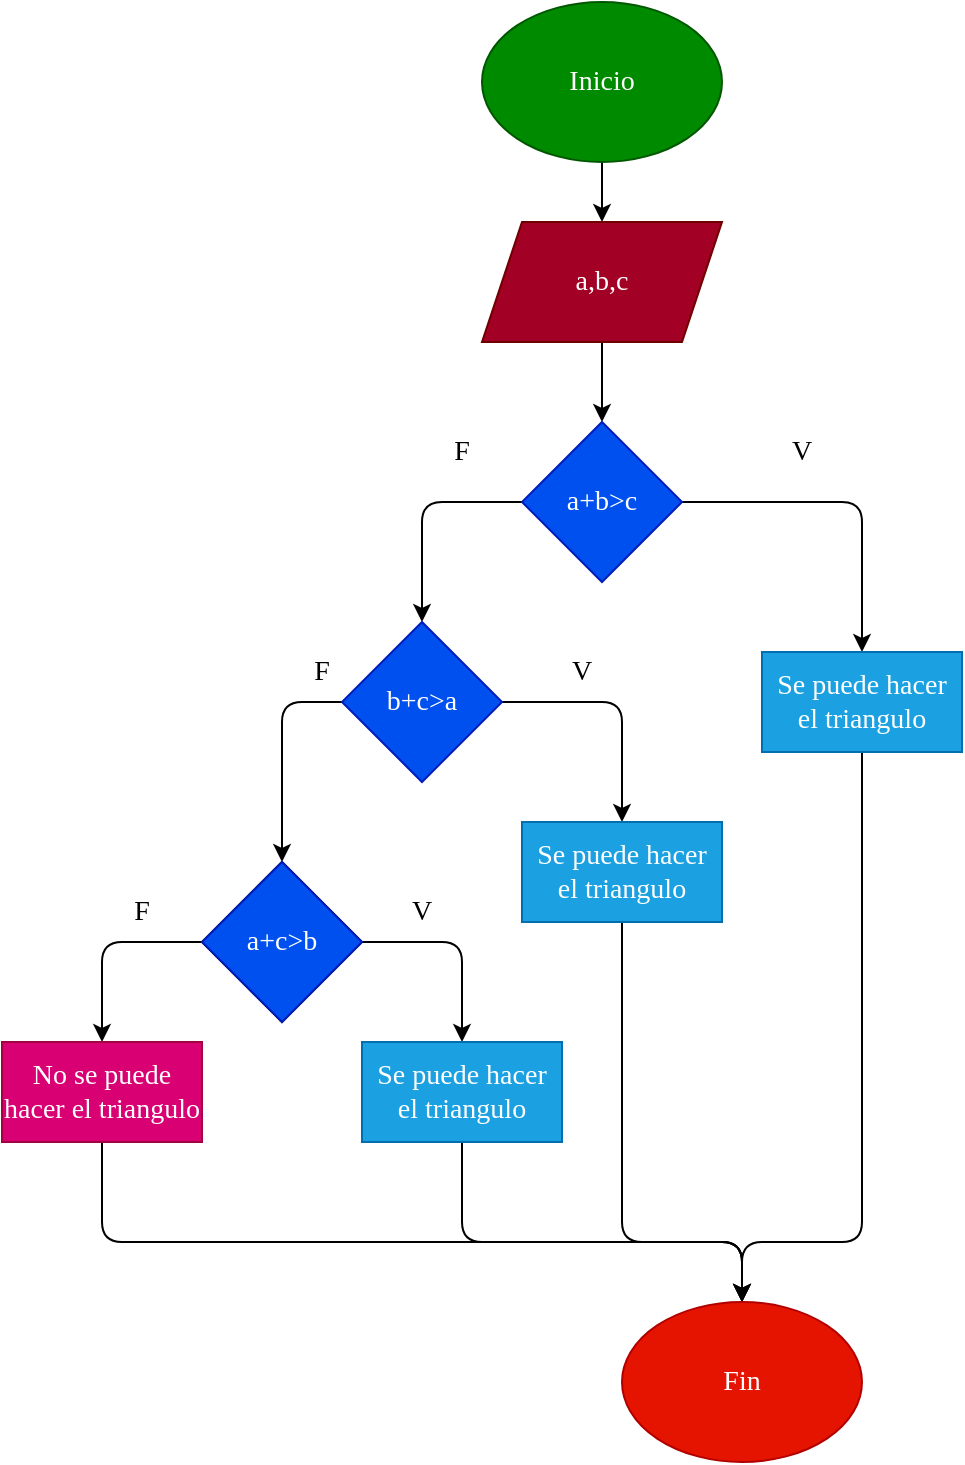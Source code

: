 <mxfile>
    <diagram id="KDm1X5j_AVW11c6OQoYn" name="Página-1">
        <mxGraphModel dx="1549" dy="549" grid="1" gridSize="10" guides="1" tooltips="1" connect="1" arrows="1" fold="1" page="1" pageScale="1" pageWidth="827" pageHeight="1169" math="0" shadow="0">
            <root>
                <mxCell id="0"/>
                <mxCell id="1" parent="0"/>
                <mxCell id="4" value="" style="edgeStyle=none;html=1;fontFamily=Comic Sans MS;fontSize=14;" edge="1" parent="1" source="2" target="3">
                    <mxGeometry relative="1" as="geometry"/>
                </mxCell>
                <mxCell id="2" value="Inicio" style="ellipse;whiteSpace=wrap;html=1;fontFamily=Comic Sans MS;fontSize=14;fillColor=#008a00;fontColor=#ffffff;strokeColor=#005700;" vertex="1" parent="1">
                    <mxGeometry x="190" y="40" width="120" height="80" as="geometry"/>
                </mxCell>
                <mxCell id="6" value="" style="edgeStyle=none;html=1;fontFamily=Comic Sans MS;fontSize=14;" edge="1" parent="1" source="3" target="5">
                    <mxGeometry relative="1" as="geometry"/>
                </mxCell>
                <mxCell id="3" value="a,b,c" style="shape=parallelogram;perimeter=parallelogramPerimeter;whiteSpace=wrap;html=1;fixedSize=1;fontFamily=Comic Sans MS;fontSize=14;fillColor=#a20025;fontColor=#ffffff;strokeColor=#6F0000;" vertex="1" parent="1">
                    <mxGeometry x="190" y="150" width="120" height="60" as="geometry"/>
                </mxCell>
                <mxCell id="9" style="edgeStyle=none;html=1;entryX=0.5;entryY=0;entryDx=0;entryDy=0;fontFamily=Comic Sans MS;fontSize=14;" edge="1" parent="1" source="5" target="8">
                    <mxGeometry relative="1" as="geometry">
                        <Array as="points">
                            <mxPoint x="380" y="290"/>
                        </Array>
                    </mxGeometry>
                </mxCell>
                <mxCell id="18" style="edgeStyle=none;html=1;entryX=0.5;entryY=0;entryDx=0;entryDy=0;fontFamily=Comic Sans MS;fontSize=14;" edge="1" parent="1" source="5" target="7">
                    <mxGeometry relative="1" as="geometry">
                        <Array as="points">
                            <mxPoint x="160" y="290"/>
                        </Array>
                    </mxGeometry>
                </mxCell>
                <mxCell id="5" value="a+b&amp;gt;c" style="rhombus;whiteSpace=wrap;html=1;fontFamily=Comic Sans MS;fontSize=14;fillColor=#0050ef;fontColor=#ffffff;strokeColor=#001DBC;" vertex="1" parent="1">
                    <mxGeometry x="210" y="250" width="80" height="80" as="geometry"/>
                </mxCell>
                <mxCell id="16" style="edgeStyle=none;html=1;entryX=0.5;entryY=0;entryDx=0;entryDy=0;fontFamily=Comic Sans MS;fontSize=14;" edge="1" parent="1" source="7" target="10">
                    <mxGeometry relative="1" as="geometry">
                        <Array as="points">
                            <mxPoint x="90" y="390"/>
                        </Array>
                    </mxGeometry>
                </mxCell>
                <mxCell id="17" style="edgeStyle=none;html=1;entryX=0.5;entryY=0;entryDx=0;entryDy=0;fontFamily=Comic Sans MS;fontSize=14;" edge="1" parent="1" source="7" target="11">
                    <mxGeometry relative="1" as="geometry">
                        <Array as="points">
                            <mxPoint x="260" y="390"/>
                        </Array>
                    </mxGeometry>
                </mxCell>
                <mxCell id="7" value="b+c&amp;gt;a" style="rhombus;whiteSpace=wrap;html=1;fontFamily=Comic Sans MS;fontSize=14;fillColor=#0050ef;fontColor=#ffffff;strokeColor=#001DBC;" vertex="1" parent="1">
                    <mxGeometry x="120" y="350" width="80" height="80" as="geometry"/>
                </mxCell>
                <mxCell id="20" style="edgeStyle=none;html=1;entryX=0.5;entryY=0;entryDx=0;entryDy=0;fontFamily=Comic Sans MS;fontSize=14;" edge="1" parent="1" source="8" target="19">
                    <mxGeometry relative="1" as="geometry">
                        <Array as="points">
                            <mxPoint x="380" y="660"/>
                            <mxPoint x="320" y="660"/>
                        </Array>
                    </mxGeometry>
                </mxCell>
                <mxCell id="8" value="Se puede hacer el triangulo" style="rounded=0;whiteSpace=wrap;html=1;fontFamily=Comic Sans MS;fontSize=14;" vertex="1" parent="1">
                    <mxGeometry x="330" y="365" width="100" height="50" as="geometry"/>
                </mxCell>
                <mxCell id="14" style="edgeStyle=none;html=1;entryX=0.5;entryY=0;entryDx=0;entryDy=0;fontFamily=Comic Sans MS;fontSize=14;" edge="1" parent="1" source="10" target="13">
                    <mxGeometry relative="1" as="geometry">
                        <Array as="points">
                            <mxPoint y="510"/>
                        </Array>
                    </mxGeometry>
                </mxCell>
                <mxCell id="15" style="edgeStyle=none;html=1;entryX=0.5;entryY=0;entryDx=0;entryDy=0;fontFamily=Comic Sans MS;fontSize=14;" edge="1" parent="1" source="10" target="12">
                    <mxGeometry relative="1" as="geometry">
                        <Array as="points">
                            <mxPoint x="180" y="510"/>
                        </Array>
                    </mxGeometry>
                </mxCell>
                <mxCell id="10" value="a+c&amp;gt;b" style="rhombus;whiteSpace=wrap;html=1;fontFamily=Comic Sans MS;fontSize=14;" vertex="1" parent="1">
                    <mxGeometry x="50" y="470" width="80" height="80" as="geometry"/>
                </mxCell>
                <mxCell id="21" style="edgeStyle=none;html=1;entryX=0.5;entryY=0;entryDx=0;entryDy=0;fontFamily=Comic Sans MS;fontSize=14;" edge="1" parent="1" source="11" target="19">
                    <mxGeometry relative="1" as="geometry">
                        <Array as="points">
                            <mxPoint x="260" y="660"/>
                            <mxPoint x="320" y="660"/>
                        </Array>
                    </mxGeometry>
                </mxCell>
                <mxCell id="11" value="&lt;span&gt;Se puede hacer el triangulo&lt;/span&gt;" style="rounded=0;whiteSpace=wrap;html=1;fontFamily=Comic Sans MS;fontSize=14;" vertex="1" parent="1">
                    <mxGeometry x="210" y="450" width="100" height="50" as="geometry"/>
                </mxCell>
                <mxCell id="22" style="edgeStyle=none;html=1;entryX=0.5;entryY=0;entryDx=0;entryDy=0;fontFamily=Comic Sans MS;fontSize=14;" edge="1" parent="1" source="12" target="19">
                    <mxGeometry relative="1" as="geometry">
                        <Array as="points">
                            <mxPoint x="180" y="660"/>
                            <mxPoint x="320" y="660"/>
                        </Array>
                    </mxGeometry>
                </mxCell>
                <mxCell id="12" value="Se puede hacer el triangulo" style="rounded=0;whiteSpace=wrap;html=1;fontFamily=Comic Sans MS;fontSize=14;fillColor=#1ba1e2;fontColor=#ffffff;strokeColor=#006EAF;" vertex="1" parent="1">
                    <mxGeometry x="130" y="560" width="100" height="50" as="geometry"/>
                </mxCell>
                <mxCell id="23" style="edgeStyle=none;html=1;entryX=0.5;entryY=0;entryDx=0;entryDy=0;fontFamily=Comic Sans MS;fontSize=14;" edge="1" parent="1" source="13" target="19">
                    <mxGeometry relative="1" as="geometry">
                        <Array as="points">
                            <mxPoint y="660"/>
                            <mxPoint x="320" y="660"/>
                        </Array>
                    </mxGeometry>
                </mxCell>
                <mxCell id="13" value="No se puede hacer el triangulo" style="rounded=0;whiteSpace=wrap;html=1;fontFamily=Comic Sans MS;fontSize=14;fillColor=#d80073;fontColor=#ffffff;strokeColor=#A50040;" vertex="1" parent="1">
                    <mxGeometry x="-50" y="560" width="100" height="50" as="geometry"/>
                </mxCell>
                <mxCell id="19" value="Fin" style="ellipse;whiteSpace=wrap;html=1;fontFamily=Comic Sans MS;fontSize=14;fillColor=#e51400;fontColor=#ffffff;strokeColor=#B20000;" vertex="1" parent="1">
                    <mxGeometry x="260" y="690" width="120" height="80" as="geometry"/>
                </mxCell>
                <mxCell id="24" value="F" style="text;html=1;strokeColor=none;fillColor=none;align=center;verticalAlign=middle;whiteSpace=wrap;rounded=0;fontFamily=Comic Sans MS;fontSize=14;" vertex="1" parent="1">
                    <mxGeometry x="150" y="250" width="60" height="30" as="geometry"/>
                </mxCell>
                <mxCell id="26" value="F" style="text;html=1;strokeColor=none;fillColor=none;align=center;verticalAlign=middle;whiteSpace=wrap;rounded=0;fontFamily=Comic Sans MS;fontSize=14;" vertex="1" parent="1">
                    <mxGeometry x="-10" y="480" width="60" height="30" as="geometry"/>
                </mxCell>
                <mxCell id="27" value="F" style="text;html=1;strokeColor=none;fillColor=none;align=center;verticalAlign=middle;whiteSpace=wrap;rounded=0;fontFamily=Comic Sans MS;fontSize=14;" vertex="1" parent="1">
                    <mxGeometry x="80" y="360" width="60" height="30" as="geometry"/>
                </mxCell>
                <mxCell id="28" value="V" style="text;html=1;strokeColor=none;fillColor=none;align=center;verticalAlign=middle;whiteSpace=wrap;rounded=0;fontFamily=Comic Sans MS;fontSize=14;" vertex="1" parent="1">
                    <mxGeometry x="320" y="250" width="60" height="30" as="geometry"/>
                </mxCell>
                <mxCell id="29" value="V" style="text;html=1;strokeColor=none;fillColor=none;align=center;verticalAlign=middle;whiteSpace=wrap;rounded=0;fontFamily=Comic Sans MS;fontSize=14;" vertex="1" parent="1">
                    <mxGeometry x="130" y="480" width="60" height="30" as="geometry"/>
                </mxCell>
                <mxCell id="30" value="V" style="text;html=1;strokeColor=none;fillColor=none;align=center;verticalAlign=middle;whiteSpace=wrap;rounded=0;fontFamily=Comic Sans MS;fontSize=14;" vertex="1" parent="1">
                    <mxGeometry x="210" y="360" width="60" height="30" as="geometry"/>
                </mxCell>
                <mxCell id="31" value="a+c&amp;gt;b" style="rhombus;whiteSpace=wrap;html=1;fontFamily=Comic Sans MS;fontSize=14;fillColor=#0050ef;fontColor=#ffffff;strokeColor=#001DBC;" vertex="1" parent="1">
                    <mxGeometry x="50" y="470" width="80" height="80" as="geometry"/>
                </mxCell>
                <mxCell id="32" value="Se puede hacer el triangulo" style="rounded=0;whiteSpace=wrap;html=1;fontFamily=Comic Sans MS;fontSize=14;fillColor=#1ba1e2;fontColor=#ffffff;strokeColor=#006EAF;" vertex="1" parent="1">
                    <mxGeometry x="330" y="365" width="100" height="50" as="geometry"/>
                </mxCell>
                <mxCell id="33" value="&lt;span&gt;Se puede hacer el triangulo&lt;/span&gt;" style="rounded=0;whiteSpace=wrap;html=1;fontFamily=Comic Sans MS;fontSize=14;fillColor=#1ba1e2;fontColor=#ffffff;strokeColor=#006EAF;" vertex="1" parent="1">
                    <mxGeometry x="210" y="450" width="100" height="50" as="geometry"/>
                </mxCell>
            </root>
        </mxGraphModel>
    </diagram>
</mxfile>